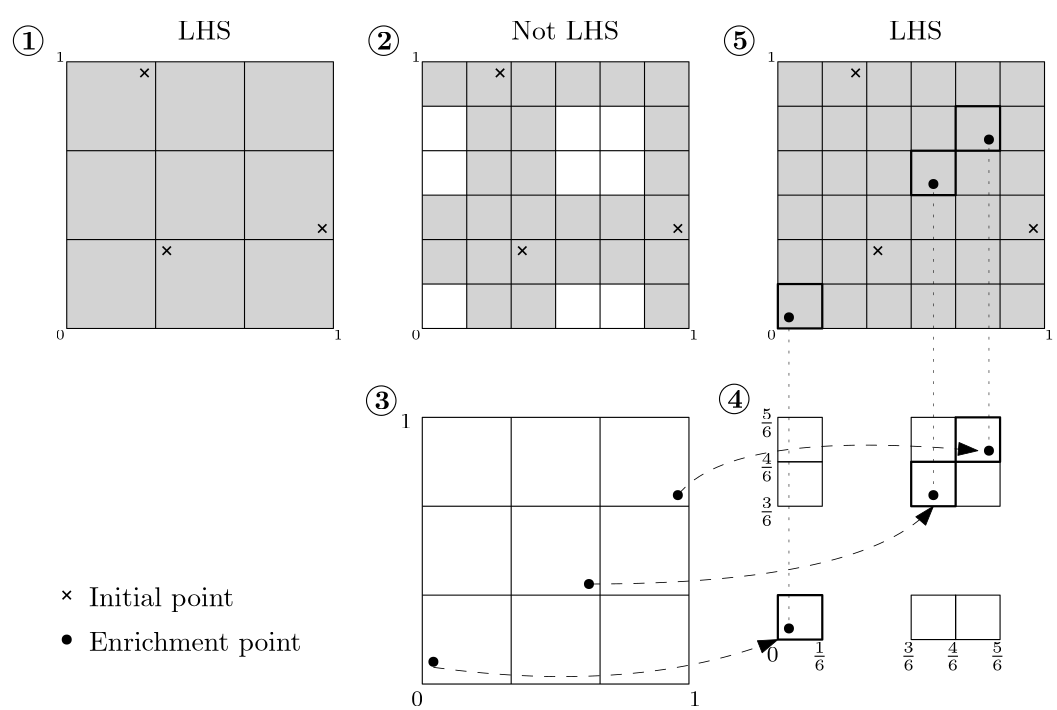 <?xml version="1.0"?>
<!DOCTYPE ipe SYSTEM "ipe.dtd">
<ipe version="70218" creator="Ipe 7.2.18">
<info created="D:20200618152253" modified="D:20200626235026"/>
<ipestyle name="basic">
<symbol name="arrow/arc(spx)">
<path stroke="sym-stroke" fill="sym-stroke" pen="sym-pen">
0 0 m
-1 0.333 l
-1 -0.333 l
h
</path>
</symbol>
<symbol name="arrow/farc(spx)">
<path stroke="sym-stroke" fill="white" pen="sym-pen">
0 0 m
-1 0.333 l
-1 -0.333 l
h
</path>
</symbol>
<symbol name="arrow/ptarc(spx)">
<path stroke="sym-stroke" fill="sym-stroke" pen="sym-pen">
0 0 m
-1 0.333 l
-0.8 0 l
-1 -0.333 l
h
</path>
</symbol>
<symbol name="arrow/fptarc(spx)">
<path stroke="sym-stroke" fill="white" pen="sym-pen">
0 0 m
-1 0.333 l
-0.8 0 l
-1 -0.333 l
h
</path>
</symbol>
<symbol name="mark/circle(sx)" transformations="translations">
<path fill="sym-stroke">
0.6 0 0 0.6 0 0 e
0.4 0 0 0.4 0 0 e
</path>
</symbol>
<symbol name="mark/disk(sx)" transformations="translations">
<path fill="sym-stroke">
0.6 0 0 0.6 0 0 e
</path>
</symbol>
<symbol name="mark/fdisk(sfx)" transformations="translations">
<group>
<path fill="sym-fill">
0.5 0 0 0.5 0 0 e
</path>
<path fill="sym-stroke" fillrule="eofill">
0.6 0 0 0.6 0 0 e
0.4 0 0 0.4 0 0 e
</path>
</group>
</symbol>
<symbol name="mark/box(sx)" transformations="translations">
<path fill="sym-stroke" fillrule="eofill">
-0.6 -0.6 m
0.6 -0.6 l
0.6 0.6 l
-0.6 0.6 l
h
-0.4 -0.4 m
0.4 -0.4 l
0.4 0.4 l
-0.4 0.4 l
h
</path>
</symbol>
<symbol name="mark/square(sx)" transformations="translations">
<path fill="sym-stroke">
-0.6 -0.6 m
0.6 -0.6 l
0.6 0.6 l
-0.6 0.6 l
h
</path>
</symbol>
<symbol name="mark/fsquare(sfx)" transformations="translations">
<group>
<path fill="sym-fill">
-0.5 -0.5 m
0.5 -0.5 l
0.5 0.5 l
-0.5 0.5 l
h
</path>
<path fill="sym-stroke" fillrule="eofill">
-0.6 -0.6 m
0.6 -0.6 l
0.6 0.6 l
-0.6 0.6 l
h
-0.4 -0.4 m
0.4 -0.4 l
0.4 0.4 l
-0.4 0.4 l
h
</path>
</group>
</symbol>
<symbol name="mark/cross(sx)" transformations="translations">
<group>
<path fill="sym-stroke">
-0.43 -0.57 m
0.57 0.43 l
0.43 0.57 l
-0.57 -0.43 l
h
</path>
<path fill="sym-stroke">
-0.43 0.57 m
0.57 -0.43 l
0.43 -0.57 l
-0.57 0.43 l
h
</path>
</group>
</symbol>
<symbol name="arrow/fnormal(spx)">
<path stroke="sym-stroke" fill="white" pen="sym-pen">
0 0 m
-1 0.333 l
-1 -0.333 l
h
</path>
</symbol>
<symbol name="arrow/pointed(spx)">
<path stroke="sym-stroke" fill="sym-stroke" pen="sym-pen">
0 0 m
-1 0.333 l
-0.8 0 l
-1 -0.333 l
h
</path>
</symbol>
<symbol name="arrow/fpointed(spx)">
<path stroke="sym-stroke" fill="white" pen="sym-pen">
0 0 m
-1 0.333 l
-0.8 0 l
-1 -0.333 l
h
</path>
</symbol>
<symbol name="arrow/linear(spx)">
<path stroke="sym-stroke" pen="sym-pen">
-1 0.333 m
0 0 l
-1 -0.333 l
</path>
</symbol>
<symbol name="arrow/fdouble(spx)">
<path stroke="sym-stroke" fill="white" pen="sym-pen">
0 0 m
-1 0.333 l
-1 -0.333 l
h
-1 0 m
-2 0.333 l
-2 -0.333 l
h
</path>
</symbol>
<symbol name="arrow/double(spx)">
<path stroke="sym-stroke" fill="sym-stroke" pen="sym-pen">
0 0 m
-1 0.333 l
-1 -0.333 l
h
-1 0 m
-2 0.333 l
-2 -0.333 l
h
</path>
</symbol>
<symbol name="arrow/mid-normal(spx)">
<path stroke="sym-stroke" fill="sym-stroke" pen="sym-pen">
0.5 0 m
-0.5 0.333 l
-0.5 -0.333 l
h
</path>
</symbol>
<symbol name="arrow/mid-fnormal(spx)">
<path stroke="sym-stroke" fill="white" pen="sym-pen">
0.5 0 m
-0.5 0.333 l
-0.5 -0.333 l
h
</path>
</symbol>
<symbol name="arrow/mid-pointed(spx)">
<path stroke="sym-stroke" fill="sym-stroke" pen="sym-pen">
0.5 0 m
-0.5 0.333 l
-0.3 0 l
-0.5 -0.333 l
h
</path>
</symbol>
<symbol name="arrow/mid-fpointed(spx)">
<path stroke="sym-stroke" fill="white" pen="sym-pen">
0.5 0 m
-0.5 0.333 l
-0.3 0 l
-0.5 -0.333 l
h
</path>
</symbol>
<symbol name="arrow/mid-double(spx)">
<path stroke="sym-stroke" fill="sym-stroke" pen="sym-pen">
1 0 m
0 0.333 l
0 -0.333 l
h
0 0 m
-1 0.333 l
-1 -0.333 l
h
</path>
</symbol>
<symbol name="arrow/mid-fdouble(spx)">
<path stroke="sym-stroke" fill="white" pen="sym-pen">
1 0 m
0 0.333 l
0 -0.333 l
h
0 0 m
-1 0.333 l
-1 -0.333 l
h
</path>
</symbol>
<pen name="heavier" value="0.8"/>
<pen name="fat" value="1.2"/>
<pen name="ultrafat" value="2"/>
<symbolsize name="large" value="5"/>
<symbolsize name="small" value="2"/>
<symbolsize name="tiny" value="1.1"/>
<arrowsize name="large" value="10"/>
<arrowsize name="small" value="5"/>
<arrowsize name="tiny" value="3"/>
<color name="red" value="1 0 0"/>
<color name="blue" value="0 0 1"/>
<color name="green" value="0 1 0"/>
<color name="yellow" value="1 1 0"/>
<color name="orange" value="1 0.647 0"/>
<color name="gold" value="1 0.843 0"/>
<color name="purple" value="0.627 0.125 0.941"/>
<color name="gray" value="0.745"/>
<color name="brown" value="0.647 0.165 0.165"/>
<color name="navy" value="0 0 0.502"/>
<color name="pink" value="1 0.753 0.796"/>
<color name="seagreen" value="0.18 0.545 0.341"/>
<color name="turquoise" value="0.251 0.878 0.816"/>
<color name="violet" value="0.933 0.51 0.933"/>
<color name="darkblue" value="0 0 0.545"/>
<color name="darkcyan" value="0 0.545 0.545"/>
<color name="darkgray" value="0.663"/>
<color name="darkgreen" value="0 0.392 0"/>
<color name="darkmagenta" value="0.545 0 0.545"/>
<color name="darkorange" value="1 0.549 0"/>
<color name="darkred" value="0.545 0 0"/>
<color name="lightblue" value="0.678 0.847 0.902"/>
<color name="lightcyan" value="0.878 1 1"/>
<color name="lightgray" value="0.827"/>
<color name="lightgreen" value="0.565 0.933 0.565"/>
<color name="lightyellow" value="1 1 0.878"/>
<dashstyle name="dotted" value="[1 3] 0"/>
<dashstyle name="dashed" value="[4] 0"/>
<dashstyle name="dash dotted" value="[4 2 1 2] 0"/>
<dashstyle name="dash dot dotted" value="[4 2 1 2 1 2] 0"/>
<textsize name="large" value="\large"/>
<textsize name="Large" value="\Large"/>
<textsize name="LARGE" value="\LARGE"/>
<textsize name="huge" value="\huge"/>
<textsize name="Huge" value="\Huge"/>
<textsize name="small" value="\small"/>
<textsize name="footnote" value="\footnotesize"/>
<textsize name="tiny" value="\tiny"/>
<textstyle name="center" begin="\begin{center}" end="\end{center}"/>
<textstyle name="itemize" begin="\begin{itemize}" end="\end{itemize}"/>
<textstyle name="item" begin="\begin{itemize}\item{}" end="\end{itemize}"/>
<gridsize name="4 pts" value="4"/>
<gridsize name="8 pts (~3 mm)" value="8"/>
<gridsize name="16 pts (~6 mm)" value="16"/>
<gridsize name="32 pts (~12 mm)" value="32"/>
<gridsize name="10 pts (~3.5 mm)" value="10"/>
<gridsize name="20 pts (~7 mm)" value="20"/>
<gridsize name="14 pts (~5 mm)" value="14"/>
<gridsize name="28 pts (~10 mm)" value="28"/>
<gridsize name="56 pts (~20 mm)" value="56"/>
<anglesize name="90 deg" value="90"/>
<anglesize name="60 deg" value="60"/>
<anglesize name="45 deg" value="45"/>
<anglesize name="30 deg" value="30"/>
<anglesize name="22.5 deg" value="22.5"/>
<opacity name="10%" value="0.1"/>
<opacity name="30%" value="0.3"/>
<opacity name="50%" value="0.5"/>
<opacity name="75%" value="0.75"/>
<tiling name="falling" angle="-60" step="4" width="1"/>
<tiling name="rising" angle="30" step="4" width="1"/>
</ipestyle>
<page>
<layer name="alpha"/>
<layer name="EDIT-GROUP" data="active=alpha;primary=alpha;locked="/>
<view layers="alpha EDIT-GROUP" active="EDIT-GROUP"/>
<path layer="alpha" matrix="6 0 0 1.00001 -1120 -48.0078" fill="lightgray">
192 816 m
208 816 l
208 720 l
192 720 l
h
</path>
<path matrix="6 0 0 0.166667 -864 552" fill="lightgray">
192 816 m
208 816 l
208 720 l
192 720 l
h
</path>
<path matrix="6 0 0 0.166667 -864 600" fill="lightgray">
192 816 m
208 816 l
208 720 l
192 720 l
h
</path>
<path matrix="6 0 0 0.166667 -864 616" fill="lightgray">
192 816 m
208 816 l
208 720 l
192 720 l
h
</path>
<path matrix="1 0 0 1 -16 -48" fill="lightgray">
192 816 m
208 816 l
208 720 l
192 720 l
h
</path>
<path matrix="6 0 0 0.166667 -992 584" fill="lightgray">
192 816 m
208 816 l
208 720 l
192 720 l
h
</path>
<path matrix="1 0 0 1 48 -48" fill="lightgray">
192 816 m
208 816 l
208 720 l
192 720 l
h
</path>
<path matrix="6 0 0 0.166667 -992 568" fill="lightgray">
192 816 m
208 816 l
208 720 l
192 720 l
h
</path>
<path matrix="6 0 0 0.166667 -992 632" fill="lightgray">
192 816 m
208 816 l
208 720 l
192 720 l
h
</path>
<path matrix="1 0 0 1 0 -48" fill="lightgray">
192 816 m
208 816 l
208 720 l
192 720 l
h
</path>
<use matrix="1 0 0 1 12 -32" name="mark/cross(sx)" pos="48 796" size="normal" stroke="black"/>
<use matrix="1 0 0 1 -12 -32" name="mark/cross(sx)" pos="80 732" size="normal" stroke="black"/>
<use matrix="1 0 0 1 0 -64" name="mark/cross(sx)" pos="124 772" size="normal" stroke="black"/>
<group matrix="1 0 0 1 0 -48">
<path stroke="black">
64 816 m
64 720 l
64 720 l
</path>
<group>
<path matrix="0.648649 0 0 1.41176 11.2432 -336" stroke="black">
32 816 m
32 748 l
180 748 l
180 816 l
h
</path>
<path stroke="black">
96 816 m
96 720 l
</path>
<path stroke="black">
32 752 m
128 752 l
</path>
<path stroke="black">
32 784 m
128 784 l
</path>
</group>
</group>
<use matrix="1 0 0 1 140 -32" name="mark/cross(sx)" pos="48 796" size="normal" stroke="black"/>
<use matrix="1 0 0 1 116 -32" name="mark/cross(sx)" pos="80 732" size="normal" stroke="black"/>
<use matrix="1 0 0 1 128 -64" name="mark/cross(sx)" pos="124 772" size="normal" stroke="black"/>
<path matrix="1 0 0 1 0 -48" stroke="black">
208 816 m
208 720 l
</path>
<path matrix="1 0 0 1 0 -48" stroke="black">
176 816 m
176 720 l
</path>
<path matrix="1 0 0 1 0 -48" stroke="black">
240 816 m
240 720 l
</path>
<path matrix="1 0 0 1 128 -48" stroke="black">
64 816 m
64 720 l
64 720 l
</path>
<group matrix="1 0 0 1 128 -48">
<path matrix="0.648649 0 0 1.41176 11.2432 -336" stroke="black">
32 816 m
32 748 l
180 748 l
180 816 l
h
</path>
<path stroke="black">
96 816 m
96 720 l
</path>
<path stroke="black">
32 752 m
128 752 l
</path>
<path stroke="black">
32 784 m
128 784 l
</path>
</group>
<path matrix="1 0 0 1 0 -48" stroke="black">
160 800 m
256 800 l
</path>
<path matrix="1 0 0 1 0 -48" stroke="black">
160 768 m
256 768 l
</path>
<path matrix="1 0 0 1 0 -48" stroke="black">
160 736 m
256 736 l
</path>
<group matrix="1 0 0 1 128 -176">
<path stroke="black">
64 816 m
64 720 l
64 720 l
</path>
<group>
<path matrix="0.648649 0 0 1.41176 11.2432 -336" stroke="black">
32 816 m
32 748 l
180 748 l
180 816 l
h
</path>
<path stroke="black">
96 816 m
96 720 l
</path>
<path stroke="black">
32 752 m
128 752 l
</path>
<path stroke="black">
32 784 m
128 784 l
</path>
</group>
</group>
<text matrix="1 0 0 1 -148 -172" transformations="translations" pos="404 708" stroke="black" type="label" width="4.234" height="5.136" depth="0" valign="baseline" size="footnote" style="math">1</text>
<text matrix="1 0 0 1 -168 -176" transformations="translations" pos="324 712" stroke="black" type="label" width="4.234" height="5.136" depth="0" valign="baseline" size="footnote" style="math">0</text>
<text matrix="1 0 0 1 -112 -12" transformations="translations" pos="264 648" stroke="black" type="label" width="4.234" height="5.136" depth="0" valign="baseline" size="footnote" style="math">1</text>
<use matrix="1 0 0 1 84 -180" name="mark/disk(sx)" pos="80 732" size="normal" stroke="black"/>
<use matrix="1 0 0 1 140 -152" name="mark/disk(sx)" pos="80 732" size="normal" stroke="black"/>
<use matrix="1 0 0 1 172 -120" name="mark/disk(sx)" pos="80 732" size="normal" stroke="black"/>
<path matrix="1 0 0 1 128 -64" stroke="black" pen="heavier">
160 640 m
160 624 l
176 624 l
176 640 l
h
</path>
<path matrix="1 0 0 1 128 -16" stroke="black">
160 640 m
160 624 l
176 624 l
176 640 l
h
</path>
<path matrix="1 0 0 1 128 0" stroke="black">
160 640 m
160 624 l
176 624 l
176 640 l
h
</path>
<path matrix="1 0 0 1 176 -64" stroke="black">
160 640 m
160 624 l
176 624 l
176 640 l
h
</path>
<path matrix="1 0 0 1 192 -64" stroke="black">
160 640 m
160 624 l
176 624 l
176 640 l
h
</path>
<path matrix="1 0 0 1 176 -16" stroke="black" pen="heavier">
160 640 m
160 624 l
176 624 l
176 640 l
h
</path>
<path matrix="1 0 0 1 192 -16" stroke="black">
160 640 m
160 624 l
176 624 l
176 640 l
h
</path>
<path matrix="1 0 0 1 176 0" stroke="black">
160 640 m
160 624 l
176 624 l
176 640 l
h
</path>
<path matrix="1 0 0 1 192 0" stroke="black" pen="heavier">
160 640 m
160 624 l
176 624 l
176 640 l
h
</path>
<text matrix="1 0 0 1 144 -36" transformations="translations" pos="140 588" stroke="black" type="label" width="4.234" height="5.136" depth="0" valign="baseline" size="footnote" style="math">0</text>
<text matrix="1 0 0 1 108 -28" transformations="translations" pos="192 580" stroke="black" type="label" width="6.044" height="7.116" depth="3.12" valign="baseline" size="footnote" style="math">\frac{1}{6}</text>
<text matrix="1 0 0 1 140 -28" transformations="translations" pos="192 580" stroke="black" type="label" width="6.044" height="7.116" depth="3.12" valign="baseline" size="footnote" style="math">\frac{3}{6}</text>
<text matrix="1 0 0 1 156 -28" transformations="translations" pos="192 580" stroke="black" type="label" width="6.044" height="7.116" depth="3.12" valign="baseline" size="footnote" style="math">\frac{4}{6}</text>
<text matrix="1 0 0 1 172 -28" transformations="translations" pos="192 580" stroke="black" type="label" width="6.044" height="7.116" depth="3.12" valign="baseline" size="footnote" style="math">\frac{5}{6}</text>
<text matrix="1 0 0 1 92 24" transformations="translations" pos="192 580" stroke="black" type="label" width="6.044" height="7.116" depth="3.12" halign="center" valign="baseline" size="footnote" style="math">\frac{3}{6}</text>
<text matrix="1 0 0 1 92 40" transformations="translations" pos="192 580" stroke="black" type="label" width="6.044" height="7.116" depth="3.12" halign="center" valign="baseline" size="footnote" style="math">\frac{4}{6}</text>
<text matrix="1 0 0 1 92 56" transformations="translations" pos="192 580" stroke="black" type="label" width="6.044" height="7.116" depth="3.12" halign="center" valign="baseline" size="footnote" style="math">\frac{5}{6}</text>
<use matrix="1 0 0 1 212 -168" name="mark/disk(sx)" pos="80 732" size="normal" stroke="black"/>
<use matrix="1 0 0 1 264 -120" name="mark/disk(sx)" pos="80 732" size="normal" stroke="black"/>
<use matrix="1 0 0 1 284 -104" name="mark/disk(sx)" pos="80 732" size="normal" stroke="black"/>
<path matrix="0.964286 0 0 1 132.429 -48" stroke="black" dash="dashed" pen="0.3" arrow="normal/normal">
124 660 m
144 684
236 676 c
</path>
<path matrix="1 0 0 0.875 128 30.5" stroke="black" dash="dashed" pen="0.3" arrow="normal/normal">
92 628 m
192 628
216 660 c
</path>
<path matrix="0.96875 0 0 0.833333 129.125 50" stroke="black" dash="dashed" pen="0.3" arrow="normal/normal">
36 600 m
112 588
164 612 c
</path>
<text matrix="1 0 0 1 -15.024 -176" transformations="translations" pos="24 837.245" stroke="black" type="label" width="0" height="0" depth="0" valign="baseline"></text>
<path matrix="1 0 0 1 112 -48" fill="lightgray">
192 816 m
208 816 l
208 720 l
192 720 l
h
</path>
<path matrix="6 0 0 0.166667 -864 584" fill="lightgray">
192 816 m
208 816 l
208 720 l
192 720 l
h
</path>
<path matrix="1 0 0 1 176 -48" fill="lightgray">
192 816 m
208 816 l
208 720 l
192 720 l
h
</path>
<path matrix="6 0 0 0.166667 -864 568" fill="lightgray">
192 816 m
208 816 l
208 720 l
192 720 l
h
</path>
<path matrix="6 0 0 0.166667 -864 632" fill="lightgray">
192 816 m
208 816 l
208 720 l
192 720 l
h
</path>
<path matrix="1 0 0 1 128 -48" fill="lightgray">
192 816 m
208 816 l
208 720 l
192 720 l
h
</path>
<use matrix="1 0 0 1 268 -32" name="mark/cross(sx)" pos="48 796" size="normal" stroke="black"/>
<use matrix="1 0 0 1 244 -32" name="mark/cross(sx)" pos="80 732" size="normal" stroke="black"/>
<use matrix="1 0 0 1 256 -64" name="mark/cross(sx)" pos="124 772" size="normal" stroke="black"/>
<path matrix="1 0 0 1 128 -48" stroke="black">
208 816 m
208 720 l
</path>
<path matrix="1 0 0 1 128 -48" stroke="black">
176 816 m
176 720 l
</path>
<path matrix="1 0 0 1 128 -48" stroke="black">
240 816 m
240 720 l
</path>
<path matrix="1 0 0 1 256 -48" stroke="black">
64 816 m
64 720 l
64 720 l
</path>
<group matrix="1 0 0 1 256 -48">
<path matrix="0.648649 0 0 1.41176 11.2432 -336" stroke="black">
32 816 m
32 748 l
180 748 l
180 816 l
h
</path>
<path stroke="black">
96 816 m
96 720 l
</path>
<path stroke="black">
32 752 m
128 752 l
</path>
<path stroke="black">
32 784 m
128 784 l
</path>
</group>
<path matrix="1 0 0 1 128 -48" stroke="black">
160 800 m
256 800 l
</path>
<path matrix="1 0 0 1 128 -48" stroke="black">
160 768 m
256 768 l
</path>
<path matrix="1 0 0 1 128 -48" stroke="black">
160 736 m
256 736 l
</path>
<path matrix="1 0 0 1.00001 128 -48.009" stroke="black" dash="dotted" pen="0.2">
164 724 m
164 612 l
</path>
<path matrix="1 0 0 1.00002 128 -48.0162" stroke="black" dash="dotted" pen="0.2">
236 676 m
236 788 l
</path>
<path matrix="1 0 0 0.999995 128 -47.9967" stroke="black" dash="dotted" pen="0.2">
216 660 m
216 772 l
</path>
<use matrix="1 0 0 1 284 8" name="mark/disk(sx)" pos="80 732" size="normal" stroke="black"/>
<use matrix="1 0 0 1 264 -8" name="mark/disk(sx)" pos="80 732" size="normal" stroke="black"/>
<use matrix="1 0 0 1 212 -56" name="mark/disk(sx)" pos="80 732" size="normal" stroke="black"/>
<text matrix="1 0 0 1 0 -16" transformations="translations" pos="72 792" stroke="black" type="label" width="19.233" height="6.808" depth="0" valign="baseline">LHS</text>
<text matrix="1 0 0 1 -4 -16" transformations="translations" pos="332 792" stroke="black" type="label" width="19.233" height="6.808" depth="0" valign="baseline">LHS</text>
<text matrix="1 0 0 1 132 -48" transformations="translations" pos="24 837.245" stroke="black" type="label" width="0" height="0" depth="0" valign="baseline"></text>
<text matrix="1 0 0 1 124.976 -48" transformations="translations" pos="24 837.245" stroke="black" type="label" width="0" height="0" depth="0" valign="baseline"></text>
<text matrix="1 0 0 1 260 -48" transformations="translations" pos="24 837.245" stroke="black" type="label" width="0" height="0" depth="0" valign="baseline"></text>
<text matrix="1 0 0 1 252.976 -48" transformations="translations" pos="24 837.245" stroke="black" type="label" width="0" height="0" depth="0" valign="baseline"></text>
<text matrix="1 0 0 1 120 -16" transformations="translations" pos="72 792" stroke="black" type="label" width="38.882" height="6.808" depth="0" valign="baseline">Not LHS</text>
<text matrix="1 0 0 1 132 -176" transformations="translations" pos="24 837.245" stroke="black" type="label" width="0" height="0" depth="0" valign="baseline"></text>
<text matrix="1 0 0 1 124.976 -176" transformations="translations" pos="24 837.245" stroke="black" type="label" width="0" height="0" depth="0" valign="baseline"></text>
<text matrix="1 0 0 1 260 -176" transformations="translations" pos="24 837.245" stroke="black" type="label" width="0" height="0" depth="0" valign="baseline"></text>
<text matrix="1 0 0 1 252.976 -176" transformations="translations" pos="24 837.245" stroke="black" type="label" width="0" height="0" depth="0" valign="baseline"></text>
<path matrix="1 0 0 1 128 48" stroke="black" pen="heavier">
160 640 m
160 624 l
176 624 l
176 640 l
h
</path>
<path matrix="1 0 0 1 176 96" stroke="black" pen="heavier">
160 640 m
160 624 l
176 624 l
176 640 l
h
</path>
<path matrix="1 0 0 1 192 112" stroke="black" pen="heavier">
160 640 m
160 624 l
176 624 l
176 640 l
h
</path>
<use matrix="1 0 0 1 -48 -172" name="mark/disk(sx)" pos="80 732" size="normal" stroke="black"/>
<use matrix="1 0 0 1 -48 -156" name="mark/cross(sx)" pos="80 732" size="normal" stroke="black"/>
<text matrix="1 0 0 1 -32 -220" transformations="translations" pos="72 792" stroke="black" type="label" width="52.304" height="6.926" depth="1.93" valign="baseline">Initial point</text>
<text matrix="1 0 0 1 -32 -236" transformations="translations" pos="72 792" stroke="black" type="label" width="76.546" height="6.926" depth="1.93" valign="baseline">Enrichment point</text>
<text matrix="1 0 0 1 48 28" transformations="translations" pos="80 640" stroke="black" type="label" width="3.39" height="3.21" depth="0" valign="baseline" size="tiny" style="math">1</text>
<text matrix="1 0 0 1 64 44" transformations="translations" pos="92 624" stroke="black" type="label" width="3.39" height="3.21" depth="0" valign="baseline" size="tiny" style="math">0</text>
<text matrix="1 0 0 1 304 28" transformations="translations" pos="80 640" stroke="black" type="label" width="3.39" height="3.21" depth="0" valign="baseline" size="tiny" style="math">1</text>
<text matrix="1 0 0 1 -52 128" transformations="translations" pos="80 640" stroke="black" type="label" width="3.39" height="3.21" depth="0" valign="baseline" size="tiny" style="math">1</text>
<text matrix="1 0 0 1 176 28" transformations="translations" pos="80 640" stroke="black" type="label" width="3.39" height="3.21" depth="0" valign="baseline" size="tiny" style="math">1</text>
<text matrix="1 0 0 1 204 128" transformations="translations" pos="80 640" stroke="black" type="label" width="3.39" height="3.21" depth="0" valign="baseline" size="tiny" style="math">1</text>
<text matrix="1 0 0 1 76 128" transformations="translations" pos="80 640" stroke="black" type="label" width="3.39" height="3.21" depth="0" valign="baseline" size="tiny" style="math">1</text>
<text matrix="1 0 0 1 192 44" transformations="translations" pos="92 624" stroke="black" type="label" width="3.39" height="3.21" depth="0" valign="baseline" size="tiny" style="math">0</text>
<text matrix="1 0 0 1 -64 44" transformations="translations" pos="92 624" stroke="black" type="label" width="3.39" height="3.21" depth="0" valign="baseline" size="tiny" style="math">0</text>
<group matrix="1 0 0 1 100 -12">
<text matrix="1 0 0 1 19.5415 -43.5834" transformations="translations" pos="24 828" stroke="black" type="label" width="5.728" height="6.42" depth="0" valign="baseline">\bf{2}</text>
<path matrix="1 0 0 1 22.1028 3.60441" stroke="black">
5.30471 0 0 5.30471 24 784 e
</path>
</group>
<group matrix="1 0 0 1 64 -148">
<text matrix="1 0 0 1 54.6647 -37.1749" transformations="translations" pos="24 828" stroke="black" type="label" width="5.728" height="6.42" depth="0" valign="baseline">\bf{3}</text>
<path matrix="1 0 0 1 57.226 10.0129" stroke="black">
5.30471 0 0 5.30471 24 784 e
</path>
</group>
<group matrix="1 0 0 1 144 -148">
<path matrix="1 0 0 1 104.303 10.6291" stroke="black">
5.30471 0 0 5.30471 24 784 e
</path>
<group>
<text matrix="1 0 0 1 101.742 -36.5587" transformations="translations" pos="24 828" stroke="black" type="label" width="5.728" height="6.42" depth="0" valign="baseline">\bf{4}</text>
</group>
</group>
<text matrix="1 0 0 1 247.541 -55.5834" transformations="translations" pos="24 828" stroke="black" type="label" width="5.728" height="6.42" depth="0" valign="baseline">\bf{5}</text>
<path matrix="1 0 0 1 250.103 -8.39559" stroke="black">
5.30471 0 0 5.30471 24 784 e
</path>
<group layer="EDIT-GROUP">
<text matrix="1 0 0 1 -8.4585 -55.5834" transformations="translations" pos="24 828" stroke="black" type="label" width="5.728" height="6.42" depth="0" valign="baseline">\bf{1}</text>
<path matrix="1 0 0 1 -5.8972 -8.39559" stroke="black">
5.30471 0 0 5.30471 24 784 e
</path>
</group>
</page>
</ipe>
